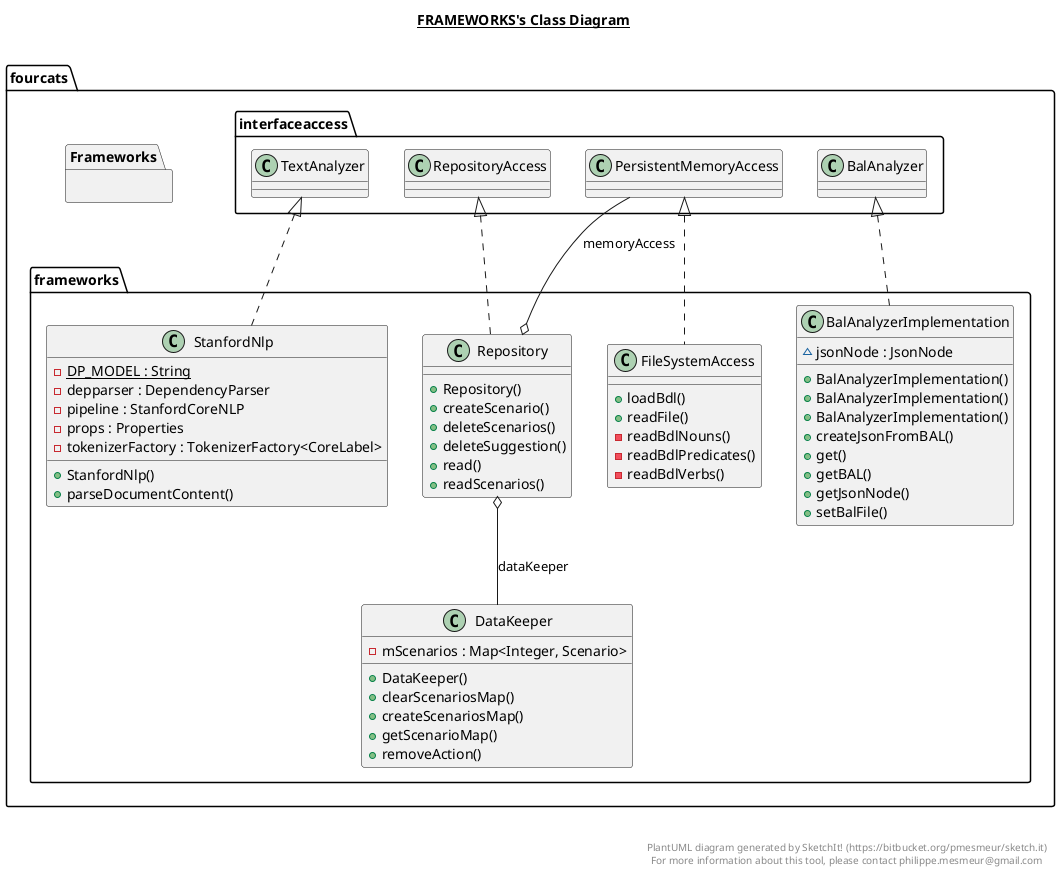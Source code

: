 @startuml

title __FRAMEWORKS's Class Diagram__\n

  namespace fourcats {
    namespace Frameworks {
      class fourcats.frameworks.BalAnalyzerImplementation {
          ~ jsonNode : JsonNode
          + BalAnalyzerImplementation()
          + BalAnalyzerImplementation()
          + BalAnalyzerImplementation()
          + createJsonFromBAL()
          + get()
          + getBAL()
          + getJsonNode()
          + setBalFile()
      }
    }
  }
  

  namespace fourcats {
    namespace Frameworks {
      class fourcats.frameworks.DataKeeper {
          - mScenarios : Map<Integer, Scenario>
          + DataKeeper()
          + clearScenariosMap()
          + createScenariosMap()
          + getScenarioMap()
          + removeAction()
      }
    }
  }
  

  namespace fourcats {
    namespace Frameworks {
      class fourcats.frameworks.FileSystemAccess {
          + loadBdl()
          + readFile()
          - readBdlNouns()
          - readBdlPredicates()
          - readBdlVerbs()
      }
    }
  }
  

  namespace fourcats {
    namespace Frameworks {
      class fourcats.frameworks.Repository {
          + Repository()
          + createScenario()
          + deleteScenarios()
          + deleteSuggestion()
          + read()
          + readScenarios()
      }
    }
  }
  

  namespace fourcats {
    namespace Frameworks {
      class fourcats.frameworks.StanfordNlp {
          {static} - DP_MODEL : String
          - depparser : DependencyParser
          - pipeline : StanfordCoreNLP
          - props : Properties
          - tokenizerFactory : TokenizerFactory<CoreLabel>
          + StanfordNlp()
          + parseDocumentContent()
      }
    }
  }
  

  fourcats.frameworks.BalAnalyzerImplementation .up.|> fourcats.interfaceaccess.BalAnalyzer
  fourcats.frameworks.FileSystemAccess .up.|> fourcats.interfaceaccess.PersistentMemoryAccess
  fourcats.frameworks.Repository .up.|> fourcats.interfaceaccess.RepositoryAccess
  fourcats.frameworks.Repository o-- fourcats.frameworks.DataKeeper : dataKeeper
  fourcats.frameworks.Repository o-- fourcats.interfaceaccess.PersistentMemoryAccess : memoryAccess
  fourcats.frameworks.StanfordNlp .up.|> fourcats.interfaceaccess.TextAnalyzer


right footer


PlantUML diagram generated by SketchIt! (https://bitbucket.org/pmesmeur/sketch.it)
For more information about this tool, please contact philippe.mesmeur@gmail.com
endfooter

@enduml
